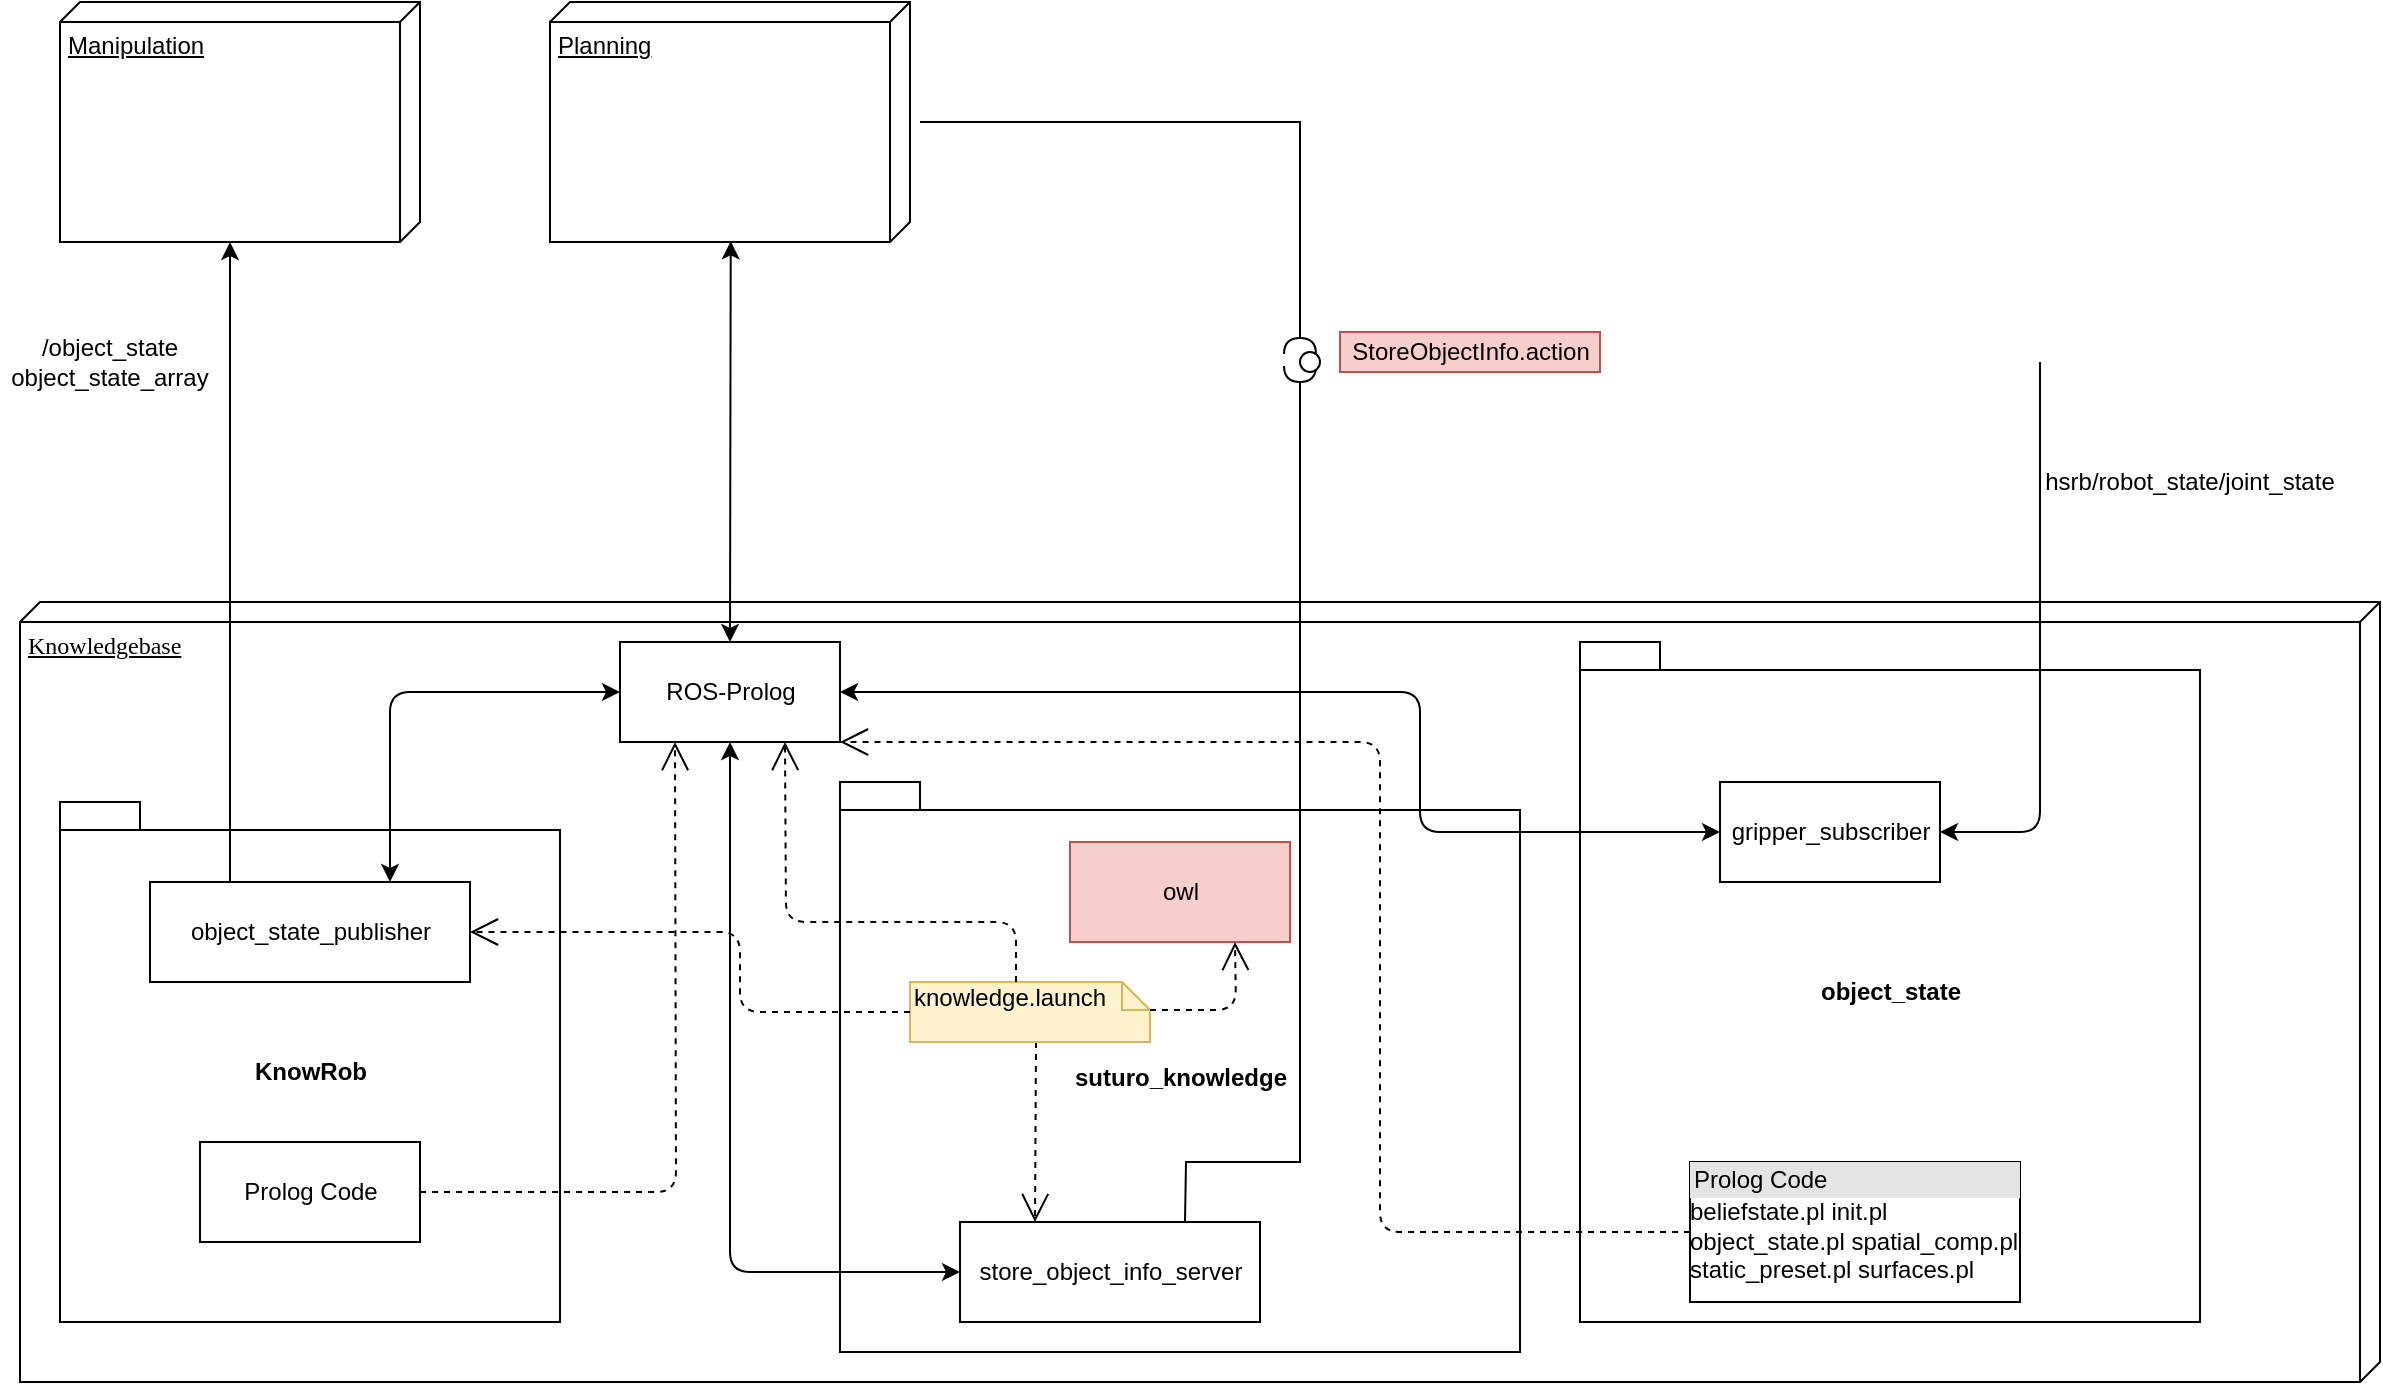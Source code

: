 <mxfile version="12.6.1" type="device"><diagram name="Page-1" id="5f0bae14-7c28-e335-631c-24af17079c00"><mxGraphModel dx="2457" dy="809" grid="1" gridSize="10" guides="1" tooltips="1" connect="1" arrows="1" fold="1" page="1" pageScale="1" pageWidth="1100" pageHeight="850" background="#ffffff" math="0" shadow="0"><root><mxCell id="0"/><mxCell id="1" parent="0"/><mxCell id="39150e848f15840c-1" value="Knowledgebase" style="verticalAlign=top;align=left;spacingTop=8;spacingLeft=2;spacingRight=12;shape=cube;size=10;direction=south;fontStyle=4;html=1;rounded=0;shadow=0;comic=0;labelBackgroundColor=none;strokeWidth=1;fontFamily=Verdana;fontSize=12" parent="1" vertex="1"><mxGeometry x="-160" y="400" width="1180" height="390" as="geometry"/></mxCell><mxCell id="SEkTRPLyYHeVL0L44wXC-1" value="suturo_knowledge" style="shape=folder;fontStyle=1;spacingTop=10;tabWidth=40;tabHeight=14;tabPosition=left;html=1;" parent="1" vertex="1"><mxGeometry x="250" y="490" width="340" height="285" as="geometry"/></mxCell><mxCell id="SEkTRPLyYHeVL0L44wXC-8" value="" style="endArrow=open;endSize=12;dashed=1;html=1;entryX=0.25;entryY=0;entryDx=0;entryDy=0;" parent="1" target="J4PczT1_aH97E_ln1lu--10" edge="1"><mxGeometry x="0.273" y="39" width="160" relative="1" as="geometry"><mxPoint x="348" y="620" as="sourcePoint"/><mxPoint x="337.05" y="710" as="targetPoint"/><mxPoint as="offset"/><Array as="points"/></mxGeometry></mxCell><mxCell id="J4PczT1_aH97E_ln1lu--3" value="ROS-Prolog" style="html=1;" parent="1" vertex="1"><mxGeometry x="140" y="420" width="110" height="50" as="geometry"/></mxCell><mxCell id="J4PczT1_aH97E_ln1lu--4" value="KnowRob&lt;br&gt;" style="shape=folder;fontStyle=1;spacingTop=10;tabWidth=40;tabHeight=14;tabPosition=left;html=1;" parent="1" vertex="1"><mxGeometry x="-140" y="500" width="250" height="260" as="geometry"/></mxCell><mxCell id="J4PczT1_aH97E_ln1lu--5" value="object_state_publisher" style="html=1;" parent="1" vertex="1"><mxGeometry x="-95" y="540" width="160" height="50" as="geometry"/></mxCell><mxCell id="J4PczT1_aH97E_ln1lu--6" value="" style="endArrow=classic;html=1;exitX=0.25;exitY=0;exitDx=0;exitDy=0;" parent="1" source="J4PczT1_aH97E_ln1lu--5" edge="1"><mxGeometry width="50" height="50" relative="1" as="geometry"><mxPoint x="120" y="870" as="sourcePoint"/><mxPoint x="-55" y="220" as="targetPoint"/><Array as="points"><mxPoint x="-55" y="240"/></Array></mxGeometry></mxCell><mxCell id="J4PczT1_aH97E_ln1lu--9" value="/object_state&lt;br&gt;object_state_array" style="text;html=1;strokeColor=none;fillColor=none;align=center;verticalAlign=middle;whiteSpace=wrap;rounded=0;" parent="1" vertex="1"><mxGeometry x="-170" y="270" width="110" height="20" as="geometry"/></mxCell><mxCell id="J4PczT1_aH97E_ln1lu--13" value="Manipulation" style="verticalAlign=top;align=left;spacingTop=8;spacingLeft=2;spacingRight=12;shape=cube;size=10;direction=south;fontStyle=4;html=1;" parent="1" vertex="1"><mxGeometry x="-140" y="100" width="180" height="120" as="geometry"/></mxCell><mxCell id="J4PczT1_aH97E_ln1lu--15" value="Planning" style="verticalAlign=top;align=left;spacingTop=8;spacingLeft=2;spacingRight=12;shape=cube;size=10;direction=south;fontStyle=4;html=1;" parent="1" vertex="1"><mxGeometry x="105" y="100" width="180" height="120" as="geometry"/></mxCell><mxCell id="J4PczT1_aH97E_ln1lu--16" value="" style="endArrow=classic;startArrow=classic;html=1;entryX=0.997;entryY=0.498;entryDx=0;entryDy=0;entryPerimeter=0;exitX=0.5;exitY=0;exitDx=0;exitDy=0;" parent="1" source="J4PczT1_aH97E_ln1lu--3" target="J4PczT1_aH97E_ln1lu--15" edge="1"><mxGeometry width="50" height="50" relative="1" as="geometry"><mxPoint x="120" y="870" as="sourcePoint"/><mxPoint x="170" y="820" as="targetPoint"/></mxGeometry></mxCell><mxCell id="J4PczT1_aH97E_ln1lu--18" value="" style="endArrow=classic;startArrow=classic;html=1;entryX=0;entryY=0.5;entryDx=0;entryDy=0;exitX=0.75;exitY=0;exitDx=0;exitDy=0;" parent="1" source="J4PczT1_aH97E_ln1lu--5" target="J4PczT1_aH97E_ln1lu--3" edge="1"><mxGeometry width="50" height="50" relative="1" as="geometry"><mxPoint x="120" y="870" as="sourcePoint"/><mxPoint x="170" y="820" as="targetPoint"/><Array as="points"><mxPoint x="25" y="445"/></Array></mxGeometry></mxCell><mxCell id="J4PczT1_aH97E_ln1lu--22" value="object_state" style="shape=folder;fontStyle=1;spacingTop=10;tabWidth=40;tabHeight=14;tabPosition=left;html=1;" parent="1" vertex="1"><mxGeometry x="620" y="420" width="310" height="340" as="geometry"/></mxCell><mxCell id="J4PczT1_aH97E_ln1lu--10" value="store_object_info_server" style="html=1;" parent="1" vertex="1"><mxGeometry x="310" y="710" width="150" height="50" as="geometry"/></mxCell><mxCell id="J4PczT1_aH97E_ln1lu--11" value="" style="endArrow=classic;startArrow=classic;html=1;entryX=0;entryY=0.5;entryDx=0;entryDy=0;exitX=0.5;exitY=1;exitDx=0;exitDy=0;" parent="1" source="J4PczT1_aH97E_ln1lu--3" target="J4PczT1_aH97E_ln1lu--10" edge="1"><mxGeometry width="50" height="50" relative="1" as="geometry"><mxPoint x="195" y="470" as="sourcePoint"/><mxPoint x="170" y="820" as="targetPoint"/><Array as="points"><mxPoint x="195" y="735"/></Array></mxGeometry></mxCell><mxCell id="J4PczT1_aH97E_ln1lu--24" value="knowledge.launch" style="shape=note;whiteSpace=wrap;html=1;size=14;verticalAlign=top;align=left;spacingTop=-6;fillColor=#fff2cc;strokeColor=#d6b656;" parent="1" vertex="1"><mxGeometry x="285" y="590" width="120" height="30" as="geometry"/></mxCell><mxCell id="J4PczT1_aH97E_ln1lu--27" value="&lt;div style=&quot;box-sizing: border-box ; width: 100% ; background: #e4e4e4 ; padding: 2px&quot;&gt;Prolog Code&lt;/div&gt;beliefstate.pl init.pl&lt;br&gt;object_state.pl spatial_comp.pl&lt;br&gt;static_preset.pl surfaces.pl" style="verticalAlign=top;align=left;overflow=fill;html=1;" parent="1" vertex="1"><mxGeometry x="675" y="680" width="165" height="70" as="geometry"/></mxCell><mxCell id="J4PczT1_aH97E_ln1lu--28" value="" style="endArrow=open;endSize=12;dashed=1;html=1;entryX=1;entryY=0.5;entryDx=0;entryDy=0;exitX=0;exitY=0.5;exitDx=0;exitDy=0;exitPerimeter=0;" parent="1" source="J4PczT1_aH97E_ln1lu--24" target="J4PczT1_aH97E_ln1lu--5" edge="1"><mxGeometry x="-0.286" y="-43" width="160" relative="1" as="geometry"><mxPoint x="120" y="820" as="sourcePoint"/><mxPoint x="280" y="820" as="targetPoint"/><mxPoint as="offset"/><Array as="points"><mxPoint x="200" y="605"/><mxPoint x="200" y="565"/></Array></mxGeometry></mxCell><mxCell id="J4PczT1_aH97E_ln1lu--30" value="" style="endArrow=open;endSize=12;dashed=1;html=1;exitX=0;exitY=0;exitDx=53;exitDy=0;exitPerimeter=0;entryX=0.75;entryY=1;entryDx=0;entryDy=0;" parent="1" source="J4PczT1_aH97E_ln1lu--24" target="J4PczT1_aH97E_ln1lu--3" edge="1"><mxGeometry x="0.273" y="39" width="160" relative="1" as="geometry"><mxPoint x="120" y="820" as="sourcePoint"/><mxPoint x="250" y="470" as="targetPoint"/><mxPoint as="offset"/><Array as="points"><mxPoint x="338" y="560"/><mxPoint x="223" y="560"/></Array></mxGeometry></mxCell><mxCell id="J4PczT1_aH97E_ln1lu--31" value="gripper_subscriber" style="html=1;" parent="1" vertex="1"><mxGeometry x="690" y="490" width="110" height="50" as="geometry"/></mxCell><mxCell id="J4PczT1_aH97E_ln1lu--32" value="" style="endArrow=classic;startArrow=classic;html=1;entryX=0;entryY=0.5;entryDx=0;entryDy=0;exitX=1;exitY=0.5;exitDx=0;exitDy=0;" parent="1" source="J4PczT1_aH97E_ln1lu--3" target="J4PczT1_aH97E_ln1lu--31" edge="1"><mxGeometry width="50" height="50" relative="1" as="geometry"><mxPoint x="120" y="870" as="sourcePoint"/><mxPoint x="170" y="820" as="targetPoint"/><Array as="points"><mxPoint x="540" y="445"/><mxPoint x="540" y="515"/></Array></mxGeometry></mxCell><mxCell id="J4PczT1_aH97E_ln1lu--33" value="" style="endArrow=classic;html=1;entryX=1;entryY=0.5;entryDx=0;entryDy=0;" parent="1" target="J4PczT1_aH97E_ln1lu--31" edge="1"><mxGeometry width="50" height="50" relative="1" as="geometry"><mxPoint x="850" y="280" as="sourcePoint"/><mxPoint x="170" y="820" as="targetPoint"/><Array as="points"><mxPoint x="850" y="515"/></Array></mxGeometry></mxCell><mxCell id="J4PczT1_aH97E_ln1lu--36" value="owl" style="html=1;fillColor=#f8cecc;strokeColor=#b85450;" parent="1" vertex="1"><mxGeometry x="365" y="520" width="110" height="50" as="geometry"/></mxCell><mxCell id="J4PczT1_aH97E_ln1lu--37" value="" style="endArrow=open;endSize=12;dashed=1;html=1;entryX=0.75;entryY=1;entryDx=0;entryDy=0;exitX=0;exitY=0;exitDx=120;exitDy=14;exitPerimeter=0;" parent="1" source="J4PczT1_aH97E_ln1lu--24" target="J4PczT1_aH97E_ln1lu--36" edge="1"><mxGeometry x="1" y="220" width="160" relative="1" as="geometry"><mxPoint x="580" y="590" as="sourcePoint"/><mxPoint x="280" y="820" as="targetPoint"/><mxPoint x="169" y="214" as="offset"/><Array as="points"><mxPoint x="448" y="604"/></Array></mxGeometry></mxCell><mxCell id="J4PczT1_aH97E_ln1lu--39" value="Prolog Code" style="html=1;" parent="1" vertex="1"><mxGeometry x="-70" y="670" width="110" height="50" as="geometry"/></mxCell><mxCell id="J4PczT1_aH97E_ln1lu--40" value="" style="endArrow=open;endSize=12;dashed=1;html=1;entryX=0.25;entryY=1;entryDx=0;entryDy=0;exitX=1;exitY=0.5;exitDx=0;exitDy=0;" parent="1" source="J4PczT1_aH97E_ln1lu--39" target="J4PczT1_aH97E_ln1lu--3" edge="1"><mxGeometry x="-0.911" y="-170" width="160" relative="1" as="geometry"><mxPoint x="120" y="820" as="sourcePoint"/><mxPoint x="280" y="820" as="targetPoint"/><Array as="points"><mxPoint x="168" y="695"/></Array><mxPoint as="offset"/></mxGeometry></mxCell><mxCell id="J4PczT1_aH97E_ln1lu--41" value="hsrb/robot_state/joint_state" style="text;html=1;strokeColor=none;fillColor=none;align=center;verticalAlign=middle;whiteSpace=wrap;rounded=0;" parent="1" vertex="1"><mxGeometry x="850" y="330" width="150" height="20" as="geometry"/></mxCell><mxCell id="SEkTRPLyYHeVL0L44wXC-3" value="" style="endArrow=open;endSize=12;dashed=1;html=1;entryX=1;entryY=1;entryDx=0;entryDy=0;exitX=0;exitY=0.5;exitDx=0;exitDy=0;" parent="1" source="J4PczT1_aH97E_ln1lu--27" target="J4PczT1_aH97E_ln1lu--3" edge="1"><mxGeometry x="-0.911" y="-170" width="160" relative="1" as="geometry"><mxPoint x="50" y="705" as="sourcePoint"/><mxPoint x="150" y="480" as="targetPoint"/><Array as="points"><mxPoint x="520" y="715"/><mxPoint x="520" y="470"/></Array><mxPoint as="offset"/></mxGeometry></mxCell><mxCell id="SEkTRPLyYHeVL0L44wXC-11" value="" style="rounded=0;orthogonalLoop=1;jettySize=auto;html=1;endArrow=halfCircle;endFill=0;endSize=6;strokeWidth=1;exitX=0.75;exitY=0;exitDx=0;exitDy=0;entryX=0;entryY=0.7;entryDx=0;entryDy=0;entryPerimeter=0;" parent="1" source="J4PczT1_aH97E_ln1lu--10" target="SEkTRPLyYHeVL0L44wXC-18" edge="1"><mxGeometry relative="1" as="geometry"><mxPoint x="427.5" y="710" as="sourcePoint"/><mxPoint x="484.938" y="285.0" as="targetPoint"/><Array as="points"><mxPoint x="423" y="680"/><mxPoint x="480" y="680"/></Array></mxGeometry></mxCell><mxCell id="SEkTRPLyYHeVL0L44wXC-17" value="" style="rounded=0;orthogonalLoop=1;jettySize=auto;html=1;endArrow=halfCircle;endFill=0;entryX=0;entryY=0.1;entryDx=0;entryDy=0;endSize=6;strokeWidth=1;entryPerimeter=0;" parent="1" target="SEkTRPLyYHeVL0L44wXC-18" edge="1"><mxGeometry relative="1" as="geometry"><mxPoint x="290" y="160" as="sourcePoint"/><Array as="points"><mxPoint x="480" y="160"/></Array></mxGeometry></mxCell><mxCell id="SEkTRPLyYHeVL0L44wXC-18" value="" style="ellipse;whiteSpace=wrap;html=1;fontFamily=Helvetica;fontSize=12;fontColor=#000000;align=center;strokeColor=#000000;fillColor=#ffffff;points=[];aspect=fixed;resizable=0;" parent="1" vertex="1"><mxGeometry x="480" y="275" width="10" height="10" as="geometry"/></mxCell><mxCell id="SEkTRPLyYHeVL0L44wXC-19" value="StoreObjectInfo.action" style="text;html=1;align=center;verticalAlign=middle;resizable=0;points=[];autosize=1;fillColor=#f8cecc;strokeColor=#b85450;" parent="1" vertex="1"><mxGeometry x="500" y="265" width="130" height="20" as="geometry"/></mxCell></root></mxGraphModel></diagram></mxfile>